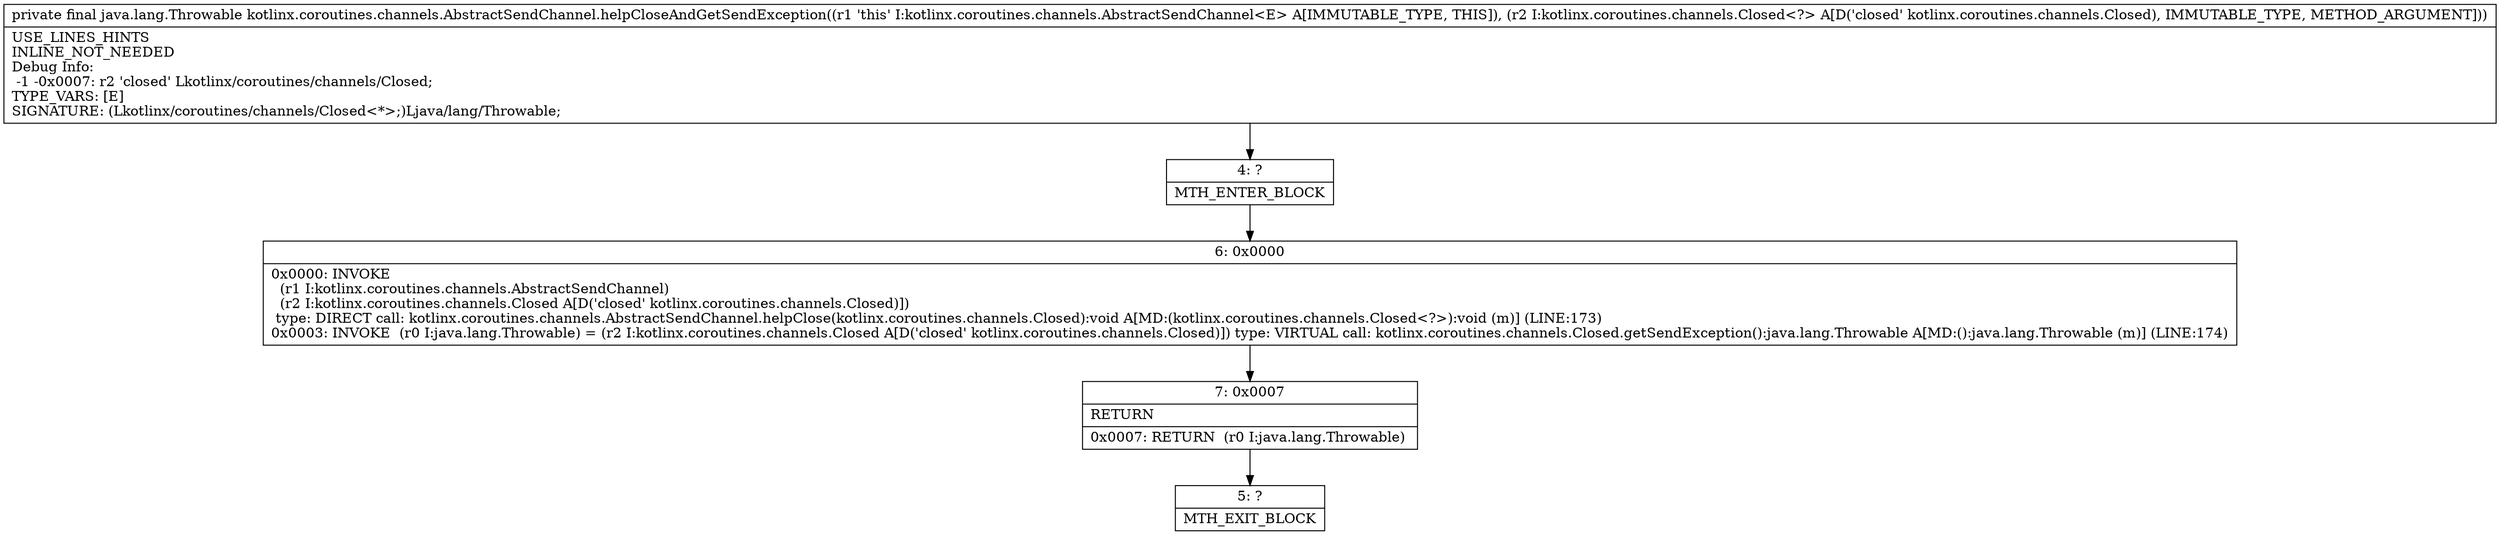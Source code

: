 digraph "CFG forkotlinx.coroutines.channels.AbstractSendChannel.helpCloseAndGetSendException(Lkotlinx\/coroutines\/channels\/Closed;)Ljava\/lang\/Throwable;" {
Node_4 [shape=record,label="{4\:\ ?|MTH_ENTER_BLOCK\l}"];
Node_6 [shape=record,label="{6\:\ 0x0000|0x0000: INVOKE  \l  (r1 I:kotlinx.coroutines.channels.AbstractSendChannel)\l  (r2 I:kotlinx.coroutines.channels.Closed A[D('closed' kotlinx.coroutines.channels.Closed)])\l type: DIRECT call: kotlinx.coroutines.channels.AbstractSendChannel.helpClose(kotlinx.coroutines.channels.Closed):void A[MD:(kotlinx.coroutines.channels.Closed\<?\>):void (m)] (LINE:173)\l0x0003: INVOKE  (r0 I:java.lang.Throwable) = (r2 I:kotlinx.coroutines.channels.Closed A[D('closed' kotlinx.coroutines.channels.Closed)]) type: VIRTUAL call: kotlinx.coroutines.channels.Closed.getSendException():java.lang.Throwable A[MD:():java.lang.Throwable (m)] (LINE:174)\l}"];
Node_7 [shape=record,label="{7\:\ 0x0007|RETURN\l|0x0007: RETURN  (r0 I:java.lang.Throwable) \l}"];
Node_5 [shape=record,label="{5\:\ ?|MTH_EXIT_BLOCK\l}"];
MethodNode[shape=record,label="{private final java.lang.Throwable kotlinx.coroutines.channels.AbstractSendChannel.helpCloseAndGetSendException((r1 'this' I:kotlinx.coroutines.channels.AbstractSendChannel\<E\> A[IMMUTABLE_TYPE, THIS]), (r2 I:kotlinx.coroutines.channels.Closed\<?\> A[D('closed' kotlinx.coroutines.channels.Closed), IMMUTABLE_TYPE, METHOD_ARGUMENT]))  | USE_LINES_HINTS\lINLINE_NOT_NEEDED\lDebug Info:\l  \-1 \-0x0007: r2 'closed' Lkotlinx\/coroutines\/channels\/Closed;\lTYPE_VARS: [E]\lSIGNATURE: (Lkotlinx\/coroutines\/channels\/Closed\<*\>;)Ljava\/lang\/Throwable;\l}"];
MethodNode -> Node_4;Node_4 -> Node_6;
Node_6 -> Node_7;
Node_7 -> Node_5;
}

